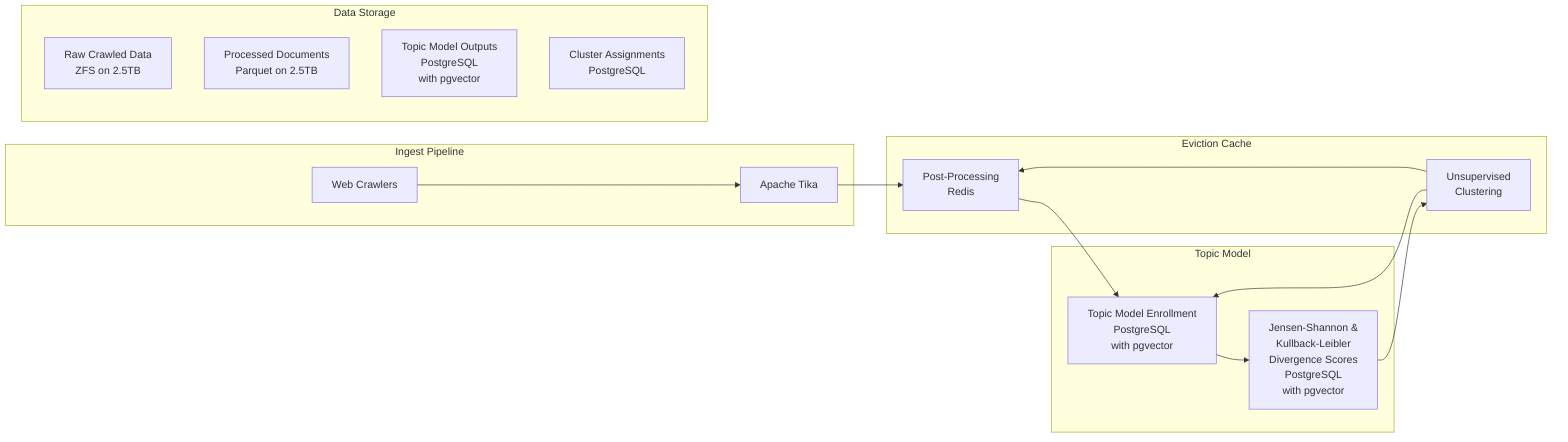 graph LR
    A[Web Crawlers] --> B[Apache Tika] --> C[Post-Processing] --> D[Topic Model Enrollment]
    D --> E[Jensen-Shannon & <br/> Kullback-Leibler <br/> Divergence Scores] 
    E --> F[Unsupervised <br/> Clustering]
    F --> C 
    F --> D

    subgraph Ingest Pipeline
        A
        B
    end

    subgraph Topic Model
        D[Topic Model Enrollment <br/> PostgreSQL <br/> with pgvector]
        E[Jensen-Shannon & <br/> Kullback-Leibler <br/> Divergence Scores <br/> PostgreSQL <br/> with pgvector]
    end

    subgraph Eviction Cache
        C[Post-Processing <br/> Redis]
        F[Unsupervised <br/> Clustering]
    end

    subgraph Data Storage
        G[Raw Crawled Data <br/> ZFS on 2.5TB] 
        H[Processed Documents <br/> Parquet on 2.5TB]
        I[Topic Model Outputs <br/> PostgreSQL <br/> with pgvector]
        J[Cluster Assignments <br/> PostgreSQL]
    end